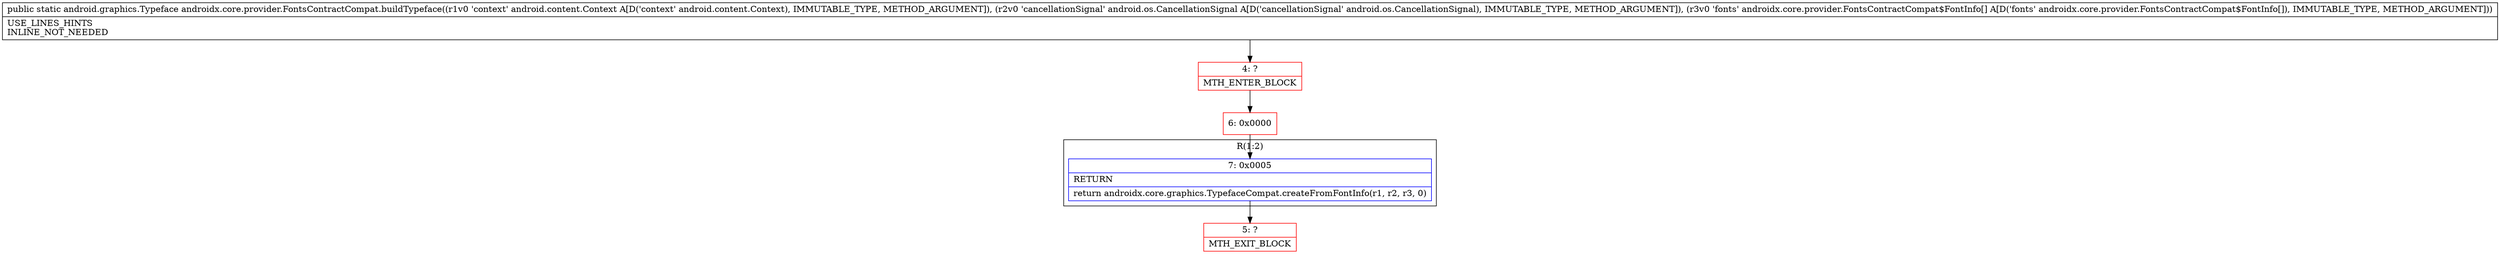 digraph "CFG forandroidx.core.provider.FontsContractCompat.buildTypeface(Landroid\/content\/Context;Landroid\/os\/CancellationSignal;[Landroidx\/core\/provider\/FontsContractCompat$FontInfo;)Landroid\/graphics\/Typeface;" {
subgraph cluster_Region_1083996976 {
label = "R(1:2)";
node [shape=record,color=blue];
Node_7 [shape=record,label="{7\:\ 0x0005|RETURN\l|return androidx.core.graphics.TypefaceCompat.createFromFontInfo(r1, r2, r3, 0)\l}"];
}
Node_4 [shape=record,color=red,label="{4\:\ ?|MTH_ENTER_BLOCK\l}"];
Node_6 [shape=record,color=red,label="{6\:\ 0x0000}"];
Node_5 [shape=record,color=red,label="{5\:\ ?|MTH_EXIT_BLOCK\l}"];
MethodNode[shape=record,label="{public static android.graphics.Typeface androidx.core.provider.FontsContractCompat.buildTypeface((r1v0 'context' android.content.Context A[D('context' android.content.Context), IMMUTABLE_TYPE, METHOD_ARGUMENT]), (r2v0 'cancellationSignal' android.os.CancellationSignal A[D('cancellationSignal' android.os.CancellationSignal), IMMUTABLE_TYPE, METHOD_ARGUMENT]), (r3v0 'fonts' androidx.core.provider.FontsContractCompat$FontInfo[] A[D('fonts' androidx.core.provider.FontsContractCompat$FontInfo[]), IMMUTABLE_TYPE, METHOD_ARGUMENT]))  | USE_LINES_HINTS\lINLINE_NOT_NEEDED\l}"];
MethodNode -> Node_4;Node_7 -> Node_5;
Node_4 -> Node_6;
Node_6 -> Node_7;
}

